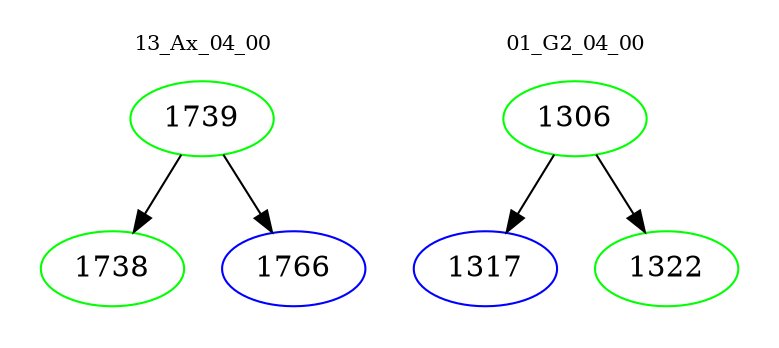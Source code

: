 digraph{
subgraph cluster_0 {
color = white
label = "13_Ax_04_00";
fontsize=10;
T0_1739 [label="1739", color="green"]
T0_1739 -> T0_1738 [color="black"]
T0_1738 [label="1738", color="green"]
T0_1739 -> T0_1766 [color="black"]
T0_1766 [label="1766", color="blue"]
}
subgraph cluster_1 {
color = white
label = "01_G2_04_00";
fontsize=10;
T1_1306 [label="1306", color="green"]
T1_1306 -> T1_1317 [color="black"]
T1_1317 [label="1317", color="blue"]
T1_1306 -> T1_1322 [color="black"]
T1_1322 [label="1322", color="green"]
}
}
